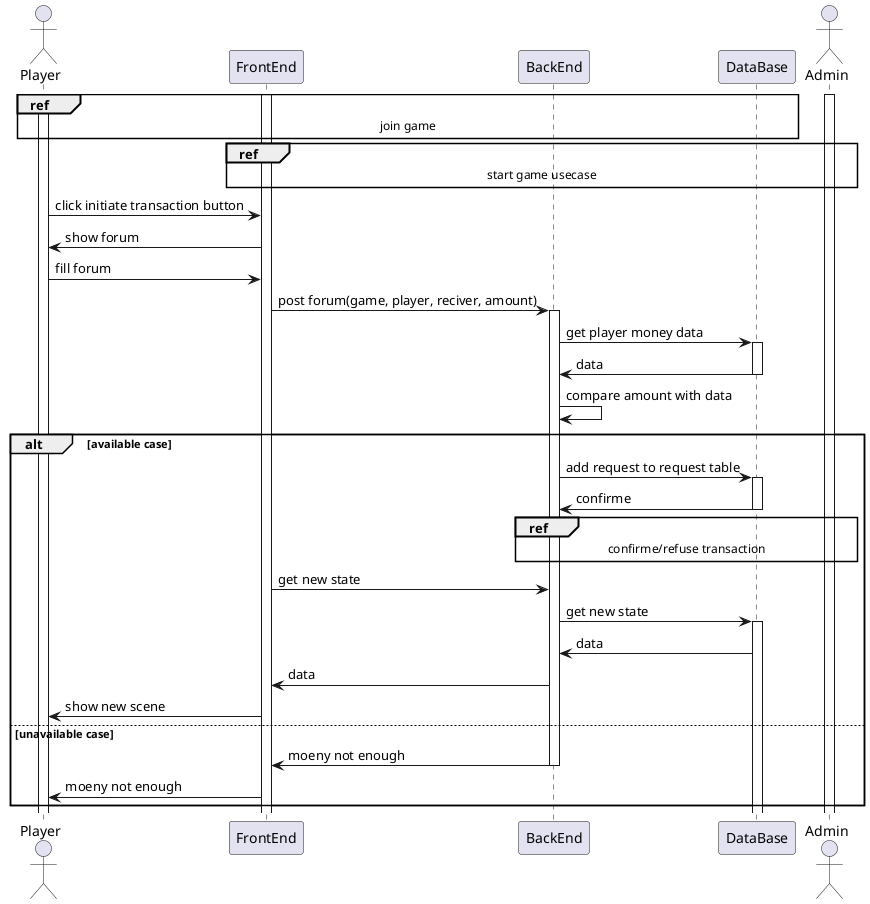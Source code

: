 @startuml

actor Player

Activate Player
Activate FrontEnd

ref over Player, FrontEnd, BackEnd, DataBase : join game

actor Admin
Activate Admin
ref over Admin, FrontEnd, BackEnd, DataBase : start game usecase

Player -> FrontEnd : click initiate transaction button
FrontEnd -> Player : show forum
Player -> FrontEnd : fill forum
FrontEnd -> BackEnd : post forum(game, player, reciver, amount)
Activate BackEnd

BackEnd -> DataBase : get player money data
Activate DataBase

DataBase -> BackEnd : data
deactivate DataBase

BackEnd -> BackEnd : compare amount with data

alt available case
    BackEnd -> DataBase : add request to request table
    Activate DataBase

    DataBase -> BackEnd : confirme
    deactivate DataBase

    ref over Admin, BackEnd, DataBase : confirme/refuse transaction

    FrontEnd -> BackEnd : get new state
    BackEnd -> DataBase : get new state
    activate DataBase

    DataBase -> BackEnd : data
    BackEnd -> FrontEnd : data
    FrontEnd -> Player : show new scene

else unavailable case
    BackEnd -> FrontEnd : moeny not enough
    deactivate BackEnd

    FrontEnd -> Player : moeny not enough
end


@enduml
